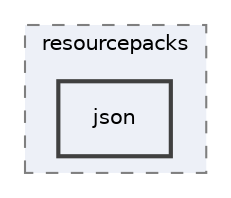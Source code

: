 digraph "json"
{
 // INTERACTIVE_SVG=YES
 // LATEX_PDF_SIZE
  edge [fontname="Helvetica",fontsize="10",labelfontname="Helvetica",labelfontsize="10"];
  node [fontname="Helvetica",fontsize="10",shape=record];
  compound=true
  subgraph clusterdir_e79e1ae3f35ddfcbb2ecbcea70843188 {
    graph [ bgcolor="#edf0f7", pencolor="grey50", style="filled,dashed,", label="resourcepacks", fontname="Helvetica", fontsize="10", URL="dir_e79e1ae3f35ddfcbb2ecbcea70843188.html"]
  dir_3d2f27d79acf51a1810da35ae4610ce2 [shape=box, label="json", style="filled,bold,", fillcolor="#edf0f7", color="grey25", URL="dir_3d2f27d79acf51a1810da35ae4610ce2.html"];
  }
}

